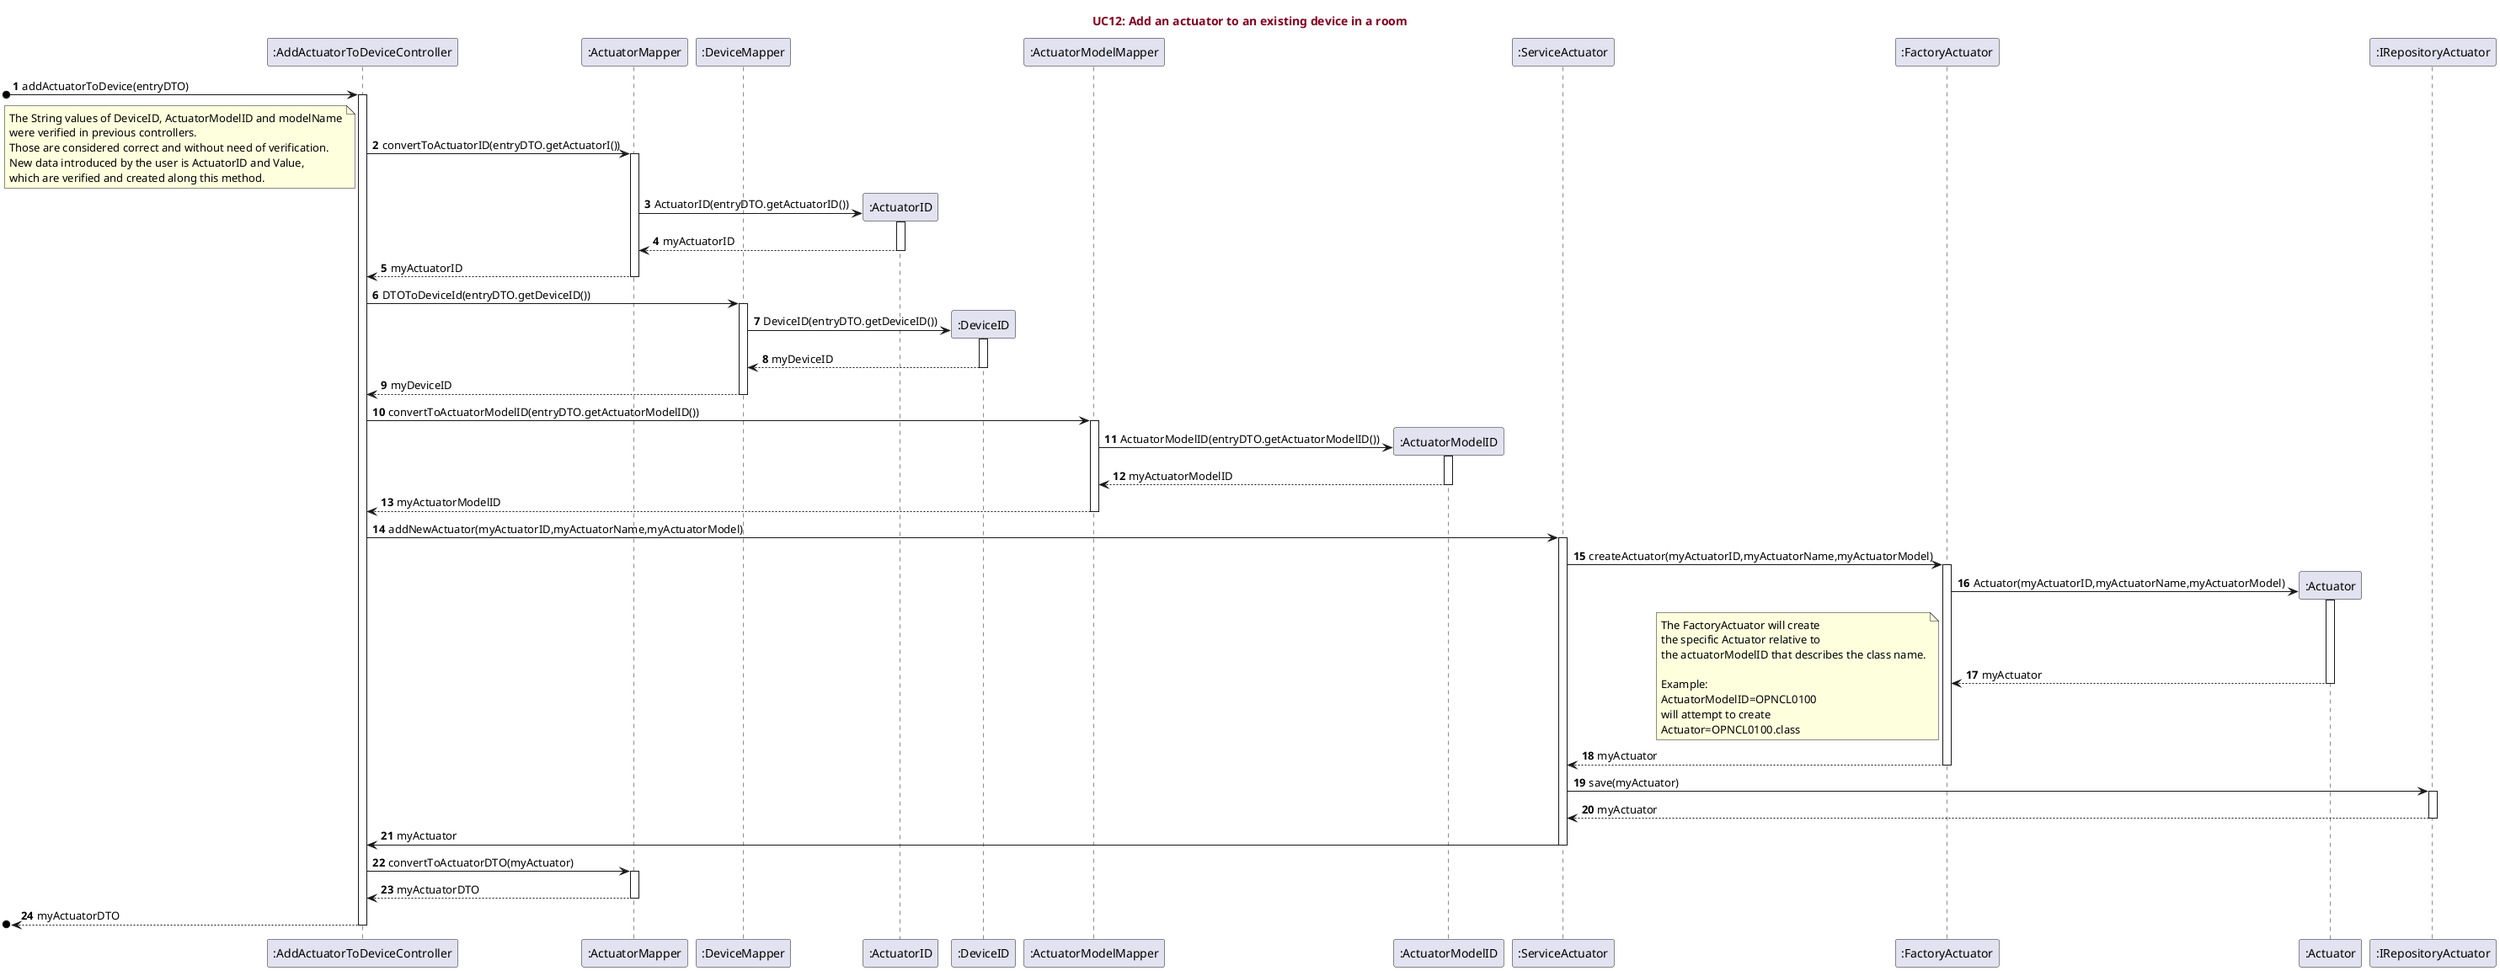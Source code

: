 @startuml
'https://plantuml.com/use-case-diagram

title <font color=#800020>UC12: Add an actuator to an existing device in a room</font>

autonumber

participant ":AddActuatorToDeviceController"
participant ":ActuatorMapper"
participant ":DeviceMapper"
participant ":ActuatorID"
participant ":DeviceID"
participant ":ActuatorModelMapper"
participant ":ActuatorModelID"
participant ":ServiceActuator"
participant ":FactoryActuator"
participant ":Actuator"
participant ":IRepositoryActuator"



[o-> ":AddActuatorToDeviceController" : addActuatorToDevice(entryDTO)
activate ":AddActuatorToDeviceController"


":AddActuatorToDeviceController" -> ":ActuatorMapper" ++ : convertToActuatorID(entryDTO.getActuatorI())

note left
The String values of DeviceID, ActuatorModelID and modelName
were verified in previous controllers.
Those are considered correct and without need of verification.
New data introduced by the user is ActuatorID and Value,
which are verified and created along this method.
end note

":ActuatorMapper" -> ":ActuatorID" ** : ActuatorID(entryDTO.getActuatorID())
activate ":ActuatorID"
":ActuatorMapper" <-- ":ActuatorID" : myActuatorID
deactivate ":ActuatorID"
":AddActuatorToDeviceController" <-- ":ActuatorMapper" : myActuatorID
deactivate ":ActuatorMapper"

":AddActuatorToDeviceController" -> ":DeviceMapper" ++ : DTOToDeviceId(entryDTO.getDeviceID())
":DeviceMapper" -> ":DeviceID" ** : DeviceID(entryDTO.getDeviceID())
activate ":DeviceID"
":DeviceMapper" <-- ":DeviceID" : myDeviceID
deactivate ":DeviceID"
":AddActuatorToDeviceController" <-- ":DeviceMapper" : myDeviceID
deactivate ":DeviceMapper"

":AddActuatorToDeviceController" -> ":ActuatorModelMapper" ++ : convertToActuatorModelID(entryDTO.getActuatorModelID())
":ActuatorModelMapper" -> ":ActuatorModelID" ** : ActuatorModelID(entryDTO.getActuatorModelID())
activate ":ActuatorModelID"

":ActuatorModelMapper" <-- ":ActuatorModelID" : myActuatorModelID
deactivate ":ActuatorModelID"

":AddActuatorToDeviceController" <-- ":ActuatorModelMapper" : myActuatorModelID
deactivate ":ActuatorModelMapper"



":AddActuatorToDeviceController" -> ":ServiceActuator" ++ : addNewActuator(myActuatorID,myActuatorName,myActuatorModel)
":ServiceActuator" -> ":FactoryActuator" ++ : createActuator(myActuatorID,myActuatorName,myActuatorModel)
":FactoryActuator" -> ":Actuator" ** : Actuator(myActuatorID,myActuatorName,myActuatorModel)
activate ":Actuator"

":FactoryActuator" <-- ":Actuator" : myActuator

note left
The FactoryActuator will create
the specific Actuator relative to
the actuatorModelID that describes the class name.

Example:
ActuatorModelID=OPNCL0100
will attempt to create
Actuator=OPNCL0100.class
end note

deactivate ":Actuator"
":ServiceActuator" <-- ":FactoryActuator" : myActuator
deactivate ":FactoryActuator"

":ServiceActuator" -> ":IRepositoryActuator" ++ : save(myActuator)
":ServiceActuator"<-- ":IRepositoryActuator" : myActuator
deactivate ":IRepositoryActuator"
":ServiceActuator"-> ":AddActuatorToDeviceController" : myActuator
deactivate ":ServiceActuator"

":AddActuatorToDeviceController"-> ":ActuatorMapper" ++ : convertToActuatorDTO(myActuator)
":AddActuatorToDeviceController" <-- ":ActuatorMapper" : myActuatorDTO
deactivate ":ActuatorMapper"

[o<-- ":AddActuatorToDeviceController" : myActuatorDTO
deactivate ":AddActuatorToDeviceController"


@enduml